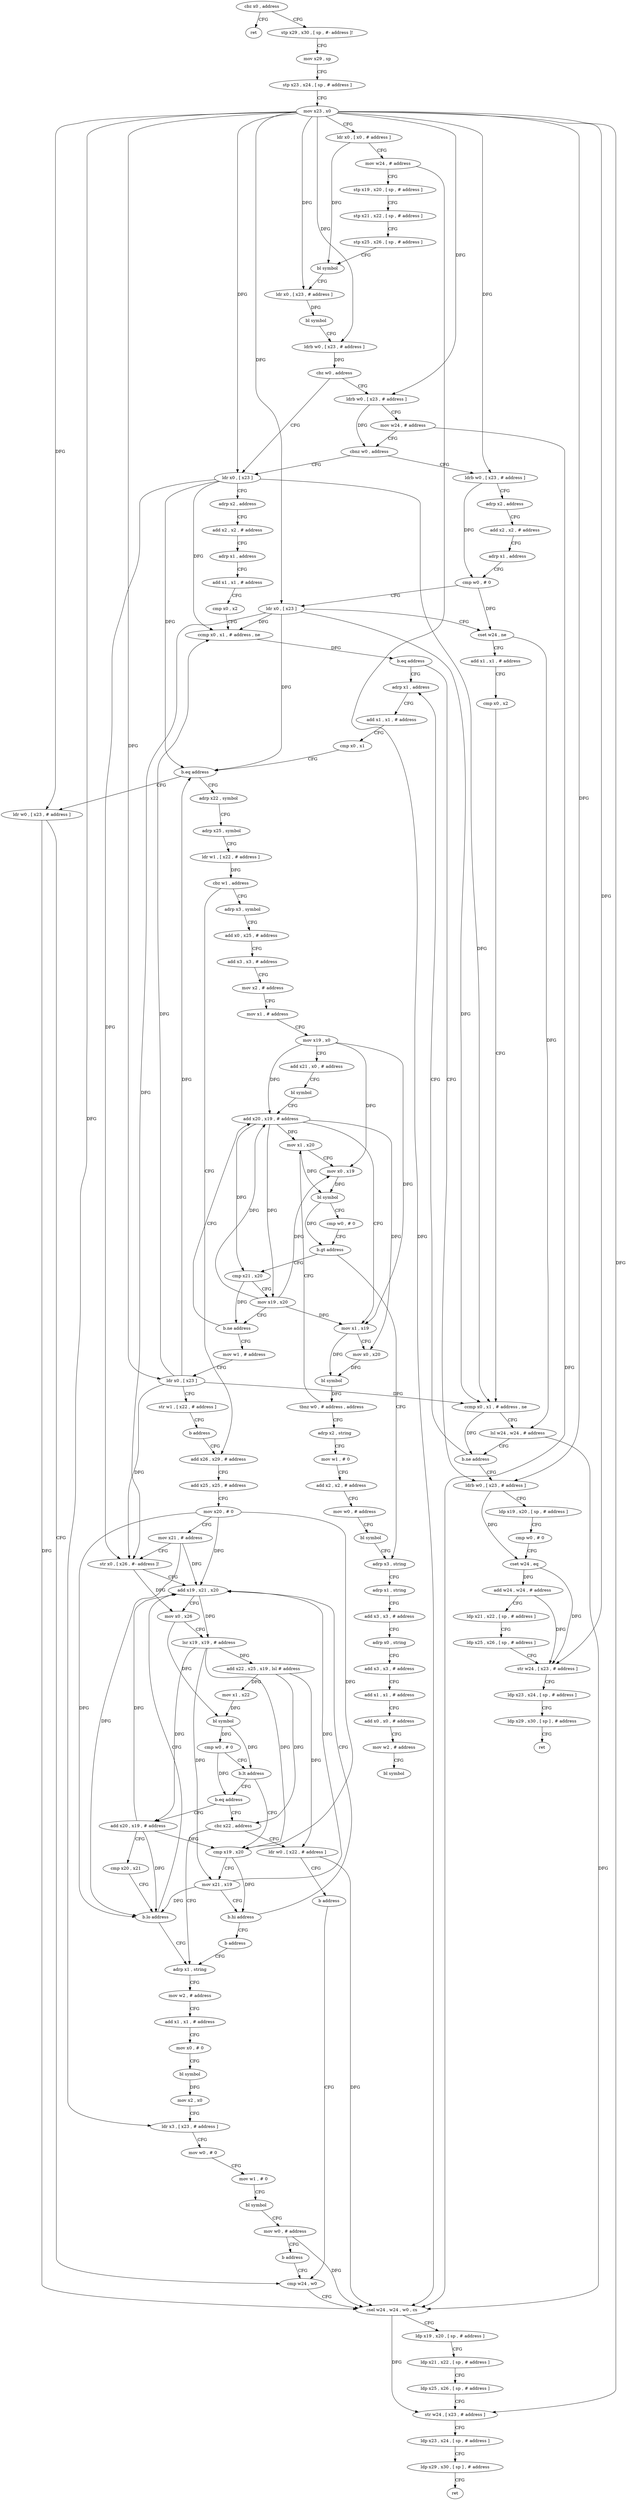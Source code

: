 digraph "func" {
"4223152" [label = "cbz x0 , address" ]
"4223512" [label = "ret" ]
"4223156" [label = "stp x29 , x30 , [ sp , #- address ]!" ]
"4223160" [label = "mov x29 , sp" ]
"4223164" [label = "stp x23 , x24 , [ sp , # address ]" ]
"4223168" [label = "mov x23 , x0" ]
"4223172" [label = "ldr x0 , [ x0 , # address ]" ]
"4223176" [label = "mov w24 , # address" ]
"4223180" [label = "stp x19 , x20 , [ sp , # address ]" ]
"4223184" [label = "stp x21 , x22 , [ sp , # address ]" ]
"4223188" [label = "stp x25 , x26 , [ sp , # address ]" ]
"4223192" [label = "bl symbol" ]
"4223196" [label = "ldr x0 , [ x23 , # address ]" ]
"4223200" [label = "bl symbol" ]
"4223204" [label = "ldrb w0 , [ x23 , # address ]" ]
"4223208" [label = "cbz w0 , address" ]
"4223392" [label = "ldrb w0 , [ x23 , # address ]" ]
"4223212" [label = "ldr x0 , [ x23 ]" ]
"4223396" [label = "mov w24 , # address" ]
"4223400" [label = "cbnz w0 , address" ]
"4223404" [label = "ldrb w0 , [ x23 , # address ]" ]
"4223216" [label = "adrp x2 , address" ]
"4223220" [label = "add x2 , x2 , # address" ]
"4223224" [label = "adrp x1 , address" ]
"4223228" [label = "add x1 , x1 , # address" ]
"4223232" [label = "cmp x0 , x2" ]
"4223236" [label = "ccmp x0 , x1 , # address , ne" ]
"4223240" [label = "b.eq address" ]
"4223452" [label = "ldrb w0 , [ x23 , # address ]" ]
"4223244" [label = "adrp x1 , address" ]
"4223408" [label = "adrp x2 , address" ]
"4223412" [label = "add x2 , x2 , # address" ]
"4223416" [label = "adrp x1 , address" ]
"4223420" [label = "cmp w0 , # 0" ]
"4223424" [label = "ldr x0 , [ x23 ]" ]
"4223428" [label = "cset w24 , ne" ]
"4223432" [label = "add x1 , x1 , # address" ]
"4223436" [label = "cmp x0 , x2" ]
"4223440" [label = "ccmp x0 , x1 , # address , ne" ]
"4223444" [label = "lsl w24 , w24 , # address" ]
"4223448" [label = "b.ne address" ]
"4223456" [label = "ldp x19 , x20 , [ sp , # address ]" ]
"4223460" [label = "cmp w0 , # 0" ]
"4223464" [label = "cset w24 , eq" ]
"4223468" [label = "add w24 , w24 , # address" ]
"4223472" [label = "ldp x21 , x22 , [ sp , # address ]" ]
"4223476" [label = "ldp x25 , x26 , [ sp , # address ]" ]
"4223480" [label = "str w24 , [ x23 , # address ]" ]
"4223484" [label = "ldp x23 , x24 , [ sp , # address ]" ]
"4223488" [label = "ldp x29 , x30 , [ sp ] , # address" ]
"4223492" [label = "ret" ]
"4223248" [label = "add x1 , x1 , # address" ]
"4223252" [label = "cmp x0 , x1" ]
"4223256" [label = "b.eq address" ]
"4223520" [label = "ldr w0 , [ x23 , # address ]" ]
"4223260" [label = "adrp x22 , symbol" ]
"4223524" [label = "cmp w24 , w0" ]
"4223264" [label = "adrp x25 , symbol" ]
"4223268" [label = "ldr w1 , [ x22 , # address ]" ]
"4223272" [label = "cbz w1 , address" ]
"4223576" [label = "adrp x3 , symbol" ]
"4223276" [label = "add x26 , x29 , # address" ]
"4223580" [label = "add x0 , x25 , # address" ]
"4223584" [label = "add x3 , x3 , # address" ]
"4223588" [label = "mov x2 , # address" ]
"4223592" [label = "mov x1 , # address" ]
"4223596" [label = "mov x19 , x0" ]
"4223600" [label = "add x21 , x0 , # address" ]
"4223604" [label = "bl symbol" ]
"4223608" [label = "add x20 , x19 , # address" ]
"4223280" [label = "add x25 , x25 , # address" ]
"4223284" [label = "mov x20 , # 0" ]
"4223288" [label = "mov x21 , # address" ]
"4223292" [label = "str x0 , [ x26 , #- address ]!" ]
"4223296" [label = "add x19 , x21 , x20" ]
"4223680" [label = "adrp x2 , string" ]
"4223684" [label = "mov w1 , # 0" ]
"4223688" [label = "add x2 , x2 , # address" ]
"4223692" [label = "mov w0 , # address" ]
"4223696" [label = "bl symbol" ]
"4223700" [label = "adrp x3 , string" ]
"4223628" [label = "mov x1 , x20" ]
"4223632" [label = "mov x0 , x19" ]
"4223636" [label = "bl symbol" ]
"4223640" [label = "cmp w0 , # 0" ]
"4223644" [label = "b.gt address" ]
"4223648" [label = "cmp x21 , x20" ]
"4223496" [label = "cmp x19 , x20" ]
"4223500" [label = "mov x21 , x19" ]
"4223504" [label = "b.hi address" ]
"4223508" [label = "b address" ]
"4223328" [label = "b.eq address" ]
"4223560" [label = "cbz x22 , address" ]
"4223332" [label = "add x20 , x19 , # address" ]
"4223704" [label = "adrp x1 , string" ]
"4223708" [label = "add x3 , x3 , # address" ]
"4223712" [label = "adrp x0 , string" ]
"4223716" [label = "add x3 , x3 , # address" ]
"4223720" [label = "add x1 , x1 , # address" ]
"4223724" [label = "add x0 , x0 , # address" ]
"4223728" [label = "mov w2 , # address" ]
"4223732" [label = "bl symbol" ]
"4223652" [label = "mov x19 , x20" ]
"4223656" [label = "b.ne address" ]
"4223660" [label = "mov w1 , # address" ]
"4223300" [label = "mov x0 , x26" ]
"4223304" [label = "lsr x19 , x19 , # address" ]
"4223308" [label = "add x22 , x25 , x19 , lsl # address" ]
"4223312" [label = "mov x1 , x22" ]
"4223316" [label = "bl symbol" ]
"4223320" [label = "cmp w0 , # 0" ]
"4223324" [label = "b.lt address" ]
"4223344" [label = "adrp x1 , string" ]
"4223564" [label = "ldr w0 , [ x22 , # address ]" ]
"4223336" [label = "cmp x20 , x21" ]
"4223340" [label = "b.lo address" ]
"4223612" [label = "mov x1 , x19" ]
"4223616" [label = "mov x0 , x20" ]
"4223620" [label = "bl symbol" ]
"4223624" [label = "tbnz w0 , # address , address" ]
"4223664" [label = "ldr x0 , [ x23 ]" ]
"4223668" [label = "str w1 , [ x22 , # address ]" ]
"4223672" [label = "b address" ]
"4223348" [label = "mov w2 , # address" ]
"4223352" [label = "add x1 , x1 , # address" ]
"4223356" [label = "mov x0 , # 0" ]
"4223360" [label = "bl symbol" ]
"4223364" [label = "mov x2 , x0" ]
"4223368" [label = "ldr x3 , [ x23 , # address ]" ]
"4223372" [label = "mov w0 , # 0" ]
"4223376" [label = "mov w1 , # 0" ]
"4223380" [label = "bl symbol" ]
"4223384" [label = "mov w0 , # address" ]
"4223388" [label = "b address" ]
"4223568" [label = "b address" ]
"4223528" [label = "csel w24 , w24 , w0 , cs" ]
"4223532" [label = "ldp x19 , x20 , [ sp , # address ]" ]
"4223536" [label = "ldp x21 , x22 , [ sp , # address ]" ]
"4223540" [label = "ldp x25 , x26 , [ sp , # address ]" ]
"4223544" [label = "str w24 , [ x23 , # address ]" ]
"4223548" [label = "ldp x23 , x24 , [ sp , # address ]" ]
"4223552" [label = "ldp x29 , x30 , [ sp ] , # address" ]
"4223556" [label = "ret" ]
"4223152" -> "4223512" [ label = "CFG" ]
"4223152" -> "4223156" [ label = "CFG" ]
"4223156" -> "4223160" [ label = "CFG" ]
"4223160" -> "4223164" [ label = "CFG" ]
"4223164" -> "4223168" [ label = "CFG" ]
"4223168" -> "4223172" [ label = "CFG" ]
"4223168" -> "4223196" [ label = "DFG" ]
"4223168" -> "4223204" [ label = "DFG" ]
"4223168" -> "4223392" [ label = "DFG" ]
"4223168" -> "4223212" [ label = "DFG" ]
"4223168" -> "4223404" [ label = "DFG" ]
"4223168" -> "4223424" [ label = "DFG" ]
"4223168" -> "4223452" [ label = "DFG" ]
"4223168" -> "4223520" [ label = "DFG" ]
"4223168" -> "4223480" [ label = "DFG" ]
"4223168" -> "4223544" [ label = "DFG" ]
"4223168" -> "4223664" [ label = "DFG" ]
"4223168" -> "4223368" [ label = "DFG" ]
"4223172" -> "4223176" [ label = "CFG" ]
"4223172" -> "4223192" [ label = "DFG" ]
"4223176" -> "4223180" [ label = "CFG" ]
"4223176" -> "4223528" [ label = "DFG" ]
"4223180" -> "4223184" [ label = "CFG" ]
"4223184" -> "4223188" [ label = "CFG" ]
"4223188" -> "4223192" [ label = "CFG" ]
"4223192" -> "4223196" [ label = "CFG" ]
"4223196" -> "4223200" [ label = "DFG" ]
"4223200" -> "4223204" [ label = "CFG" ]
"4223204" -> "4223208" [ label = "DFG" ]
"4223208" -> "4223392" [ label = "CFG" ]
"4223208" -> "4223212" [ label = "CFG" ]
"4223392" -> "4223396" [ label = "CFG" ]
"4223392" -> "4223400" [ label = "DFG" ]
"4223212" -> "4223216" [ label = "CFG" ]
"4223212" -> "4223236" [ label = "DFG" ]
"4223212" -> "4223440" [ label = "DFG" ]
"4223212" -> "4223256" [ label = "DFG" ]
"4223212" -> "4223292" [ label = "DFG" ]
"4223396" -> "4223400" [ label = "CFG" ]
"4223396" -> "4223528" [ label = "DFG" ]
"4223400" -> "4223212" [ label = "CFG" ]
"4223400" -> "4223404" [ label = "CFG" ]
"4223404" -> "4223408" [ label = "CFG" ]
"4223404" -> "4223420" [ label = "DFG" ]
"4223216" -> "4223220" [ label = "CFG" ]
"4223220" -> "4223224" [ label = "CFG" ]
"4223224" -> "4223228" [ label = "CFG" ]
"4223228" -> "4223232" [ label = "CFG" ]
"4223232" -> "4223236" [ label = "CFG" ]
"4223236" -> "4223240" [ label = "DFG" ]
"4223240" -> "4223452" [ label = "CFG" ]
"4223240" -> "4223244" [ label = "CFG" ]
"4223452" -> "4223456" [ label = "CFG" ]
"4223452" -> "4223464" [ label = "DFG" ]
"4223244" -> "4223248" [ label = "CFG" ]
"4223408" -> "4223412" [ label = "CFG" ]
"4223412" -> "4223416" [ label = "CFG" ]
"4223416" -> "4223420" [ label = "CFG" ]
"4223420" -> "4223424" [ label = "CFG" ]
"4223420" -> "4223428" [ label = "DFG" ]
"4223424" -> "4223428" [ label = "CFG" ]
"4223424" -> "4223236" [ label = "DFG" ]
"4223424" -> "4223440" [ label = "DFG" ]
"4223424" -> "4223256" [ label = "DFG" ]
"4223424" -> "4223292" [ label = "DFG" ]
"4223428" -> "4223432" [ label = "CFG" ]
"4223428" -> "4223444" [ label = "DFG" ]
"4223432" -> "4223436" [ label = "CFG" ]
"4223436" -> "4223440" [ label = "CFG" ]
"4223440" -> "4223444" [ label = "CFG" ]
"4223440" -> "4223448" [ label = "DFG" ]
"4223444" -> "4223448" [ label = "CFG" ]
"4223444" -> "4223528" [ label = "DFG" ]
"4223448" -> "4223244" [ label = "CFG" ]
"4223448" -> "4223452" [ label = "CFG" ]
"4223456" -> "4223460" [ label = "CFG" ]
"4223460" -> "4223464" [ label = "CFG" ]
"4223464" -> "4223468" [ label = "DFG" ]
"4223464" -> "4223480" [ label = "DFG" ]
"4223468" -> "4223472" [ label = "CFG" ]
"4223468" -> "4223480" [ label = "DFG" ]
"4223472" -> "4223476" [ label = "CFG" ]
"4223476" -> "4223480" [ label = "CFG" ]
"4223480" -> "4223484" [ label = "CFG" ]
"4223484" -> "4223488" [ label = "CFG" ]
"4223488" -> "4223492" [ label = "CFG" ]
"4223248" -> "4223252" [ label = "CFG" ]
"4223252" -> "4223256" [ label = "CFG" ]
"4223256" -> "4223520" [ label = "CFG" ]
"4223256" -> "4223260" [ label = "CFG" ]
"4223520" -> "4223524" [ label = "CFG" ]
"4223520" -> "4223528" [ label = "DFG" ]
"4223260" -> "4223264" [ label = "CFG" ]
"4223524" -> "4223528" [ label = "CFG" ]
"4223264" -> "4223268" [ label = "CFG" ]
"4223268" -> "4223272" [ label = "DFG" ]
"4223272" -> "4223576" [ label = "CFG" ]
"4223272" -> "4223276" [ label = "CFG" ]
"4223576" -> "4223580" [ label = "CFG" ]
"4223276" -> "4223280" [ label = "CFG" ]
"4223580" -> "4223584" [ label = "CFG" ]
"4223584" -> "4223588" [ label = "CFG" ]
"4223588" -> "4223592" [ label = "CFG" ]
"4223592" -> "4223596" [ label = "CFG" ]
"4223596" -> "4223600" [ label = "CFG" ]
"4223596" -> "4223608" [ label = "DFG" ]
"4223596" -> "4223612" [ label = "DFG" ]
"4223596" -> "4223632" [ label = "DFG" ]
"4223600" -> "4223604" [ label = "CFG" ]
"4223604" -> "4223608" [ label = "CFG" ]
"4223608" -> "4223612" [ label = "CFG" ]
"4223608" -> "4223616" [ label = "DFG" ]
"4223608" -> "4223628" [ label = "DFG" ]
"4223608" -> "4223648" [ label = "DFG" ]
"4223608" -> "4223652" [ label = "DFG" ]
"4223280" -> "4223284" [ label = "CFG" ]
"4223284" -> "4223288" [ label = "CFG" ]
"4223284" -> "4223296" [ label = "DFG" ]
"4223284" -> "4223496" [ label = "DFG" ]
"4223284" -> "4223340" [ label = "DFG" ]
"4223288" -> "4223292" [ label = "CFG" ]
"4223288" -> "4223296" [ label = "DFG" ]
"4223288" -> "4223340" [ label = "DFG" ]
"4223292" -> "4223296" [ label = "CFG" ]
"4223292" -> "4223300" [ label = "DFG" ]
"4223296" -> "4223300" [ label = "CFG" ]
"4223296" -> "4223304" [ label = "DFG" ]
"4223680" -> "4223684" [ label = "CFG" ]
"4223684" -> "4223688" [ label = "CFG" ]
"4223688" -> "4223692" [ label = "CFG" ]
"4223692" -> "4223696" [ label = "CFG" ]
"4223696" -> "4223700" [ label = "CFG" ]
"4223700" -> "4223704" [ label = "CFG" ]
"4223628" -> "4223632" [ label = "CFG" ]
"4223628" -> "4223636" [ label = "DFG" ]
"4223632" -> "4223636" [ label = "DFG" ]
"4223636" -> "4223640" [ label = "CFG" ]
"4223636" -> "4223644" [ label = "DFG" ]
"4223640" -> "4223644" [ label = "CFG" ]
"4223644" -> "4223700" [ label = "CFG" ]
"4223644" -> "4223648" [ label = "CFG" ]
"4223648" -> "4223652" [ label = "CFG" ]
"4223648" -> "4223656" [ label = "DFG" ]
"4223496" -> "4223500" [ label = "CFG" ]
"4223496" -> "4223504" [ label = "DFG" ]
"4223500" -> "4223504" [ label = "CFG" ]
"4223500" -> "4223296" [ label = "DFG" ]
"4223500" -> "4223340" [ label = "DFG" ]
"4223504" -> "4223296" [ label = "CFG" ]
"4223504" -> "4223508" [ label = "CFG" ]
"4223508" -> "4223344" [ label = "CFG" ]
"4223328" -> "4223560" [ label = "CFG" ]
"4223328" -> "4223332" [ label = "CFG" ]
"4223560" -> "4223344" [ label = "CFG" ]
"4223560" -> "4223564" [ label = "CFG" ]
"4223332" -> "4223336" [ label = "CFG" ]
"4223332" -> "4223296" [ label = "DFG" ]
"4223332" -> "4223496" [ label = "DFG" ]
"4223332" -> "4223340" [ label = "DFG" ]
"4223704" -> "4223708" [ label = "CFG" ]
"4223708" -> "4223712" [ label = "CFG" ]
"4223712" -> "4223716" [ label = "CFG" ]
"4223716" -> "4223720" [ label = "CFG" ]
"4223720" -> "4223724" [ label = "CFG" ]
"4223724" -> "4223728" [ label = "CFG" ]
"4223728" -> "4223732" [ label = "CFG" ]
"4223652" -> "4223656" [ label = "CFG" ]
"4223652" -> "4223608" [ label = "DFG" ]
"4223652" -> "4223612" [ label = "DFG" ]
"4223652" -> "4223632" [ label = "DFG" ]
"4223656" -> "4223608" [ label = "CFG" ]
"4223656" -> "4223660" [ label = "CFG" ]
"4223660" -> "4223664" [ label = "CFG" ]
"4223300" -> "4223304" [ label = "CFG" ]
"4223300" -> "4223316" [ label = "DFG" ]
"4223304" -> "4223308" [ label = "DFG" ]
"4223304" -> "4223496" [ label = "DFG" ]
"4223304" -> "4223500" [ label = "DFG" ]
"4223304" -> "4223332" [ label = "DFG" ]
"4223308" -> "4223312" [ label = "DFG" ]
"4223308" -> "4223560" [ label = "DFG" ]
"4223308" -> "4223564" [ label = "DFG" ]
"4223312" -> "4223316" [ label = "DFG" ]
"4223316" -> "4223320" [ label = "DFG" ]
"4223316" -> "4223324" [ label = "DFG" ]
"4223320" -> "4223324" [ label = "CFG" ]
"4223320" -> "4223328" [ label = "DFG" ]
"4223324" -> "4223496" [ label = "CFG" ]
"4223324" -> "4223328" [ label = "CFG" ]
"4223344" -> "4223348" [ label = "CFG" ]
"4223564" -> "4223568" [ label = "CFG" ]
"4223564" -> "4223528" [ label = "DFG" ]
"4223336" -> "4223340" [ label = "CFG" ]
"4223340" -> "4223296" [ label = "CFG" ]
"4223340" -> "4223344" [ label = "CFG" ]
"4223612" -> "4223616" [ label = "CFG" ]
"4223612" -> "4223620" [ label = "DFG" ]
"4223616" -> "4223620" [ label = "DFG" ]
"4223620" -> "4223624" [ label = "DFG" ]
"4223624" -> "4223680" [ label = "CFG" ]
"4223624" -> "4223628" [ label = "CFG" ]
"4223664" -> "4223668" [ label = "CFG" ]
"4223664" -> "4223236" [ label = "DFG" ]
"4223664" -> "4223440" [ label = "DFG" ]
"4223664" -> "4223256" [ label = "DFG" ]
"4223664" -> "4223292" [ label = "DFG" ]
"4223668" -> "4223672" [ label = "CFG" ]
"4223672" -> "4223276" [ label = "CFG" ]
"4223348" -> "4223352" [ label = "CFG" ]
"4223352" -> "4223356" [ label = "CFG" ]
"4223356" -> "4223360" [ label = "CFG" ]
"4223360" -> "4223364" [ label = "DFG" ]
"4223364" -> "4223368" [ label = "CFG" ]
"4223368" -> "4223372" [ label = "CFG" ]
"4223372" -> "4223376" [ label = "CFG" ]
"4223376" -> "4223380" [ label = "CFG" ]
"4223380" -> "4223384" [ label = "CFG" ]
"4223384" -> "4223388" [ label = "CFG" ]
"4223384" -> "4223528" [ label = "DFG" ]
"4223388" -> "4223524" [ label = "CFG" ]
"4223568" -> "4223524" [ label = "CFG" ]
"4223528" -> "4223532" [ label = "CFG" ]
"4223528" -> "4223544" [ label = "DFG" ]
"4223532" -> "4223536" [ label = "CFG" ]
"4223536" -> "4223540" [ label = "CFG" ]
"4223540" -> "4223544" [ label = "CFG" ]
"4223544" -> "4223548" [ label = "CFG" ]
"4223548" -> "4223552" [ label = "CFG" ]
"4223552" -> "4223556" [ label = "CFG" ]
}
